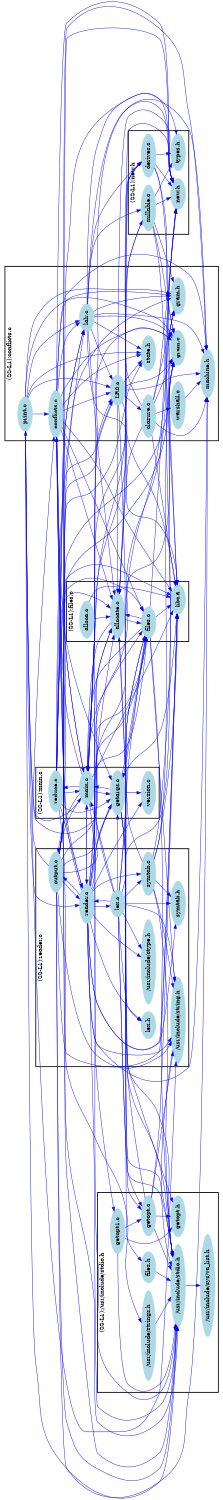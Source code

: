 /* ------------------------------------------------------------ */
/* created with bunch v3 */
/* Objective Function value = 1.0*/
/* ------------------------------------------------------------ */

digraph G {
size= "10,10";
rotate = 90;
subgraph cluster0 {
label = "(SS-L1):main.c";
color = black;
style = bold;

"reduce.c"[label="reduce.c",shape=ellipse,color=lightblue,fontcolor=black,style=filled];
"main.c"[label="main.c",shape=ellipse,color=lightblue,fontcolor=black,style=filled];
"version.c"[label="version.c",shape=ellipse,color=lightblue,fontcolor=black,style=filled];
"getargs.c"[label="getargs.c",shape=ellipse,color=lightblue,fontcolor=black,style=filled];
}
subgraph cluster1 {
label = "(SS-L1):conflicts.c";
color = black;
style = bold;

"state.h"[label="state.h",shape=ellipse,color=lightblue,fontcolor=black,style=filled];
"LR0.c"[label="LR0.c",shape=ellipse,color=lightblue,fontcolor=black,style=filled];
"print.c"[label="print.c",shape=ellipse,color=lightblue,fontcolor=black,style=filled];
"conflicts.c"[label="conflicts.c",shape=ellipse,color=lightblue,fontcolor=black,style=filled];
"gram.c"[label="gram.c",shape=ellipse,color=lightblue,fontcolor=black,style=filled];
"lalr.c"[label="lalr.c",shape=ellipse,color=lightblue,fontcolor=black,style=filled];
"gram.h"[label="gram.h",shape=ellipse,color=lightblue,fontcolor=black,style=filled];
"warshall.c"[label="warshall.c",shape=ellipse,color=lightblue,fontcolor=black,style=filled];
"closure.c"[label="closure.c",shape=ellipse,color=lightblue,fontcolor=black,style=filled];
"machine.h"[label="machine.h",shape=ellipse,color=lightblue,fontcolor=black,style=filled];
}
subgraph cluster2 {
label = "(SS-L1):reader.c";
color = black;
style = bold;

"/usr/include/string.h"[label="/usr/include/string.h",shape=ellipse,color=lightblue,fontcolor=black,style=filled];
"output.c"[label="output.c",shape=ellipse,color=lightblue,fontcolor=black,style=filled];
"reader.c"[label="reader.c",shape=ellipse,color=lightblue,fontcolor=black,style=filled];
"symtab.c"[label="symtab.c",shape=ellipse,color=lightblue,fontcolor=black,style=filled];
"symtab.h"[label="symtab.h",shape=ellipse,color=lightblue,fontcolor=black,style=filled];
"/usr/include/ctype.h"[label="/usr/include/ctype.h",shape=ellipse,color=lightblue,fontcolor=black,style=filled];
"lex.c"[label="lex.c",shape=ellipse,color=lightblue,fontcolor=black,style=filled];
"lex.h"[label="lex.h",shape=ellipse,color=lightblue,fontcolor=black,style=filled];
}
subgraph cluster3 {
label = "(SS-L1):new.h";
color = black;
style = bold;

"new.h"[label="new.h",shape=ellipse,color=lightblue,fontcolor=black,style=filled];
"derives.c"[label="derives.c",shape=ellipse,color=lightblue,fontcolor=black,style=filled];
"types.h"[label="types.h",shape=ellipse,color=lightblue,fontcolor=black,style=filled];
"nullable.c"[label="nullable.c",shape=ellipse,color=lightblue,fontcolor=black,style=filled];
}
subgraph cluster4 {
label = "(SS-L1):/usr/include/stdio.h";
color = black;
style = bold;

"getopt.h"[label="getopt.h",shape=ellipse,color=lightblue,fontcolor=black,style=filled];
"getopt.c"[label="getopt.c",shape=ellipse,color=lightblue,fontcolor=black,style=filled];
"getopt1.c"[label="getopt1.c",shape=ellipse,color=lightblue,fontcolor=black,style=filled];
"/usr/include/strings.h"[label="/usr/include/strings.h",shape=ellipse,color=lightblue,fontcolor=black,style=filled];
"/usr/include/stdio.h"[label="/usr/include/stdio.h",shape=ellipse,color=lightblue,fontcolor=black,style=filled];
"/usr/include/sys/va_list.h"[label="/usr/include/sys/va_list.h",shape=ellipse,color=lightblue,fontcolor=black,style=filled];
"files.h"[label="files.h",shape=ellipse,color=lightblue,fontcolor=black,style=filled];
}
subgraph cluster5 {
label = "(SS-L1):files.c";
color = black;
style = bold;

"alloca.c"[label="alloca.c",shape=ellipse,color=lightblue,fontcolor=black,style=filled];
"libc.a"[label="libc.a",shape=ellipse,color=lightblue,fontcolor=black,style=filled];
"allocate.c"[label="allocate.c",shape=ellipse,color=lightblue,fontcolor=black,style=filled];
"files.c"[label="files.c",shape=ellipse,color=lightblue,fontcolor=black,style=filled];
}
"main.c" -> "LR0.c" [color=blue,font=6];
"main.c" -> "/usr/include/stdio.h" [color=blue,font=6];
"main.c" -> "derives.c" [color=blue,font=6];
"main.c" -> "files.c" [color=blue,font=6];
"main.c" -> "reader.c" [color=blue,font=6];
"main.c" -> "reduce.c" [color=blue,font=6];
"main.c" -> "conflicts.c" [color=blue,font=6];
"main.c" -> "print.c" [color=blue,font=6];
"main.c" -> "libc.a" [color=blue,font=6];
"main.c" -> "nullable.c" [color=blue,font=6];
"main.c" -> "output.c" [color=blue,font=6];
"main.c" -> "lalr.c" [color=blue,font=6];
"main.c" -> "getargs.c" [color=blue,font=6];
"main.c" -> "machine.h" [color=blue,font=6];
"print.c" -> "LR0.c" [color=blue,font=6];
"print.c" -> "/usr/include/stdio.h" [color=blue,font=6];
"print.c" -> "/usr/include/string.h" [color=blue,font=6];
"print.c" -> "files.c" [color=blue,font=6];
"print.c" -> "reader.c" [color=blue,font=6];
"print.c" -> "gram.h" [color=blue,font=6];
"print.c" -> "conflicts.c" [color=blue,font=6];
"print.c" -> "gram.c" [color=blue,font=6];
"print.c" -> "state.h" [color=blue,font=6];
"print.c" -> "lalr.c" [color=blue,font=6];
"reader.c" -> "allocate.c" [color=blue,font=6];
"reader.c" -> "gram.h" [color=blue,font=6];
"reader.c" -> "files.c" [color=blue,font=6];
"reader.c" -> "version.c" [color=blue,font=6];
"reader.c" -> "new.h" [color=blue,font=6];
"reader.c" -> "gram.c" [color=blue,font=6];
"reader.c" -> "conflicts.c" [color=blue,font=6];
"reader.c" -> "main.c" [color=blue,font=6];
"reader.c" -> "output.c" [color=blue,font=6];
"reader.c" -> "lex.h" [color=blue,font=6];
"reader.c" -> "lex.c" [color=blue,font=6];
"reader.c" -> "machine.h" [color=blue,font=6];
"reader.c" -> "getargs.c" [color=blue,font=6];
"reader.c" -> "symtab.h" [color=blue,font=6];
"reader.c" -> "/usr/include/stdio.h" [color=blue,font=6];
"reader.c" -> "symtab.c" [color=blue,font=6];
"reader.c" -> "/usr/include/ctype.h" [color=blue,font=6];
"reader.c" -> "libc.a" [color=blue,font=6];
"reader.c" -> "/usr/include/string.h" [color=blue,font=6];
"warshall.c" -> "machine.h" [color=blue,font=6];
"symtab.c" -> "new.h" [color=blue,font=6];
"symtab.c" -> "gram.c" [color=blue,font=6];
"symtab.c" -> "libc.a" [color=blue,font=6];
"symtab.c" -> "allocate.c" [color=blue,font=6];
"symtab.c" -> "symtab.h" [color=blue,font=6];
"symtab.c" -> "/usr/include/string.h" [color=blue,font=6];
"symtab.c" -> "/usr/include/stdio.h" [color=blue,font=6];
"/usr/include/stdio.h" -> "/usr/include/sys/va_list.h" [color=blue,font=6];
"nullable.c" -> "new.h" [color=blue,font=6];
"nullable.c" -> "gram.c" [color=blue,font=6];
"nullable.c" -> "allocate.c" [color=blue,font=6];
"nullable.c" -> "libc.a" [color=blue,font=6];
"nullable.c" -> "types.h" [color=blue,font=6];
"nullable.c" -> "gram.h" [color=blue,font=6];
"LR0.c" -> "/usr/include/stdio.h" [color=blue,font=6];
"LR0.c" -> "main.c" [color=blue,font=6];
"LR0.c" -> "new.h" [color=blue,font=6];
"LR0.c" -> "closure.c" [color=blue,font=6];
"LR0.c" -> "libc.a" [color=blue,font=6];
"LR0.c" -> "gram.c" [color=blue,font=6];
"LR0.c" -> "state.h" [color=blue,font=6];
"LR0.c" -> "allocate.c" [color=blue,font=6];
"LR0.c" -> "machine.h" [color=blue,font=6];
"lalr.c" -> "LR0.c" [color=blue,font=6];
"lalr.c" -> "main.c" [color=blue,font=6];
"lalr.c" -> "derives.c" [color=blue,font=6];
"lalr.c" -> "types.h" [color=blue,font=6];
"lalr.c" -> "new.h" [color=blue,font=6];
"lalr.c" -> "gram.h" [color=blue,font=6];
"lalr.c" -> "libc.a" [color=blue,font=6];
"lalr.c" -> "gram.c" [color=blue,font=6];
"lalr.c" -> "nullable.c" [color=blue,font=6];
"lalr.c" -> "state.h" [color=blue,font=6];
"lalr.c" -> "allocate.c" [color=blue,font=6];
"lalr.c" -> "machine.h" [color=blue,font=6];
"closure.c" -> "new.h" [color=blue,font=6];
"closure.c" -> "gram.c" [color=blue,font=6];
"closure.c" -> "allocate.c" [color=blue,font=6];
"closure.c" -> "libc.a" [color=blue,font=6];
"closure.c" -> "machine.h" [color=blue,font=6];
"closure.c" -> "derives.c" [color=blue,font=6];
"closure.c" -> "warshall.c" [color=blue,font=6];
"closure.c" -> "gram.h" [color=blue,font=6];
"getopt.c" -> "libc.a" [color=blue,font=6];
"getopt.c" -> "files.c" [color=blue,font=6];
"getopt.c" -> "getopt.h" [color=blue,font=6];
"getopt.c" -> "/usr/include/string.h" [color=blue,font=6];
"getopt.c" -> "/usr/include/stdio.h" [color=blue,font=6];
"allocate.c" -> "files.c" [color=blue,font=6];
"allocate.c" -> "main.c" [color=blue,font=6];
"allocate.c" -> "/usr/include/stdio.h" [color=blue,font=6];
"/usr/include/string.h" -> "/usr/include/stdio.h" [color=blue,font=6];
"alloca.c" -> "libc.a" [color=blue,font=6];
"alloca.c" -> "allocate.c" [color=blue,font=6];
"getopt1.c" -> "getopt.c" [color=blue,font=6];
"getopt1.c" -> "getopt.h" [color=blue,font=6];
"getopt1.c" -> "/usr/include/stdio.h" [color=blue,font=6];
"reduce.c" -> "/usr/include/stdio.h" [color=blue,font=6];
"reduce.c" -> "main.c" [color=blue,font=6];
"reduce.c" -> "new.h" [color=blue,font=6];
"reduce.c" -> "files.c" [color=blue,font=6];
"reduce.c" -> "reader.c" [color=blue,font=6];
"reduce.c" -> "gram.h" [color=blue,font=6];
"reduce.c" -> "libc.a" [color=blue,font=6];
"reduce.c" -> "gram.c" [color=blue,font=6];
"reduce.c" -> "allocate.c" [color=blue,font=6];
"reduce.c" -> "getargs.c" [color=blue,font=6];
"reduce.c" -> "machine.h" [color=blue,font=6];
"output.c" -> "LR0.c" [color=blue,font=6];
"output.c" -> "/usr/include/stdio.h" [color=blue,font=6];
"output.c" -> "main.c" [color=blue,font=6];
"output.c" -> "/usr/include/string.h" [color=blue,font=6];
"output.c" -> "new.h" [color=blue,font=6];
"output.c" -> "reader.c" [color=blue,font=6];
"output.c" -> "files.c" [color=blue,font=6];
"output.c" -> "gram.h" [color=blue,font=6];
"output.c" -> "conflicts.c" [color=blue,font=6];
"output.c" -> "libc.a" [color=blue,font=6];
"output.c" -> "gram.c" [color=blue,font=6];
"output.c" -> "allocate.c" [color=blue,font=6];
"output.c" -> "state.h" [color=blue,font=6];
"output.c" -> "getargs.c" [color=blue,font=6];
"output.c" -> "lalr.c" [color=blue,font=6];
"output.c" -> "machine.h" [color=blue,font=6];
"conflicts.c" -> "LR0.c" [color=blue,font=6];
"conflicts.c" -> "/usr/include/stdio.h" [color=blue,font=6];
"conflicts.c" -> "/usr/include/strings.h" [color=blue,font=6];
"conflicts.c" -> "new.h" [color=blue,font=6];
"conflicts.c" -> "reader.c" [color=blue,font=6];
"conflicts.c" -> "files.c" [color=blue,font=6];
"conflicts.c" -> "gram.h" [color=blue,font=6];
"conflicts.c" -> "libc.a" [color=blue,font=6];
"conflicts.c" -> "gram.c" [color=blue,font=6];
"conflicts.c" -> "allocate.c" [color=blue,font=6];
"conflicts.c" -> "state.h" [color=blue,font=6];
"conflicts.c" -> "lalr.c" [color=blue,font=6];
"conflicts.c" -> "getargs.c" [color=blue,font=6];
"conflicts.c" -> "machine.h" [color=blue,font=6];
"derives.c" -> "new.h" [color=blue,font=6];
"derives.c" -> "gram.c" [color=blue,font=6];
"derives.c" -> "allocate.c" [color=blue,font=6];
"derives.c" -> "libc.a" [color=blue,font=6];
"derives.c" -> "types.h" [color=blue,font=6];
"getargs.c" -> "getopt.c" [color=blue,font=6];
"getargs.c" -> "libc.a" [color=blue,font=6];
"getargs.c" -> "version.c" [color=blue,font=6];
"getargs.c" -> "files.c" [color=blue,font=6];
"getargs.c" -> "getopt.h" [color=blue,font=6];
"getargs.c" -> "main.c" [color=blue,font=6];
"getargs.c" -> "getopt1.c" [color=blue,font=6];
"getargs.c" -> "/usr/include/stdio.h" [color=blue,font=6];
"/usr/include/strings.h" -> "/usr/include/stdio.h" [color=blue,font=6];
"files.h" -> "/usr/include/stdio.h" [color=blue,font=6];
"lex.c" -> "/usr/include/stdio.h" [color=blue,font=6];
"lex.c" -> "main.c" [color=blue,font=6];
"lex.c" -> "/usr/include/string.h" [color=blue,font=6];
"lex.c" -> "new.h" [color=blue,font=6];
"lex.c" -> "reader.c" [color=blue,font=6];
"lex.c" -> "files.c" [color=blue,font=6];
"lex.c" -> "/usr/include/ctype.h" [color=blue,font=6];
"lex.c" -> "symtab.h" [color=blue,font=6];
"lex.c" -> "gram.c" [color=blue,font=6];
"lex.c" -> "allocate.c" [color=blue,font=6];
"lex.c" -> "getopt.c" [color=blue,font=6];
"lex.c" -> "lex.h" [color=blue,font=6];
"lex.c" -> "symtab.c" [color=blue,font=6];
"lex.c" -> "getargs.c" [color=blue,font=6];
"files.c" -> "new.h" [color=blue,font=6];
"files.c" -> "files.h" [color=blue,font=6];
"files.c" -> "allocate.c" [color=blue,font=6];
"files.c" -> "libc.a" [color=blue,font=6];
"files.c" -> "main.c" [color=blue,font=6];
"files.c" -> "getargs.c" [color=blue,font=6];
"files.c" -> "/usr/include/string.h" [color=blue,font=6];
"files.c" -> "/usr/include/stdio.h" [color=blue,font=6];
}
